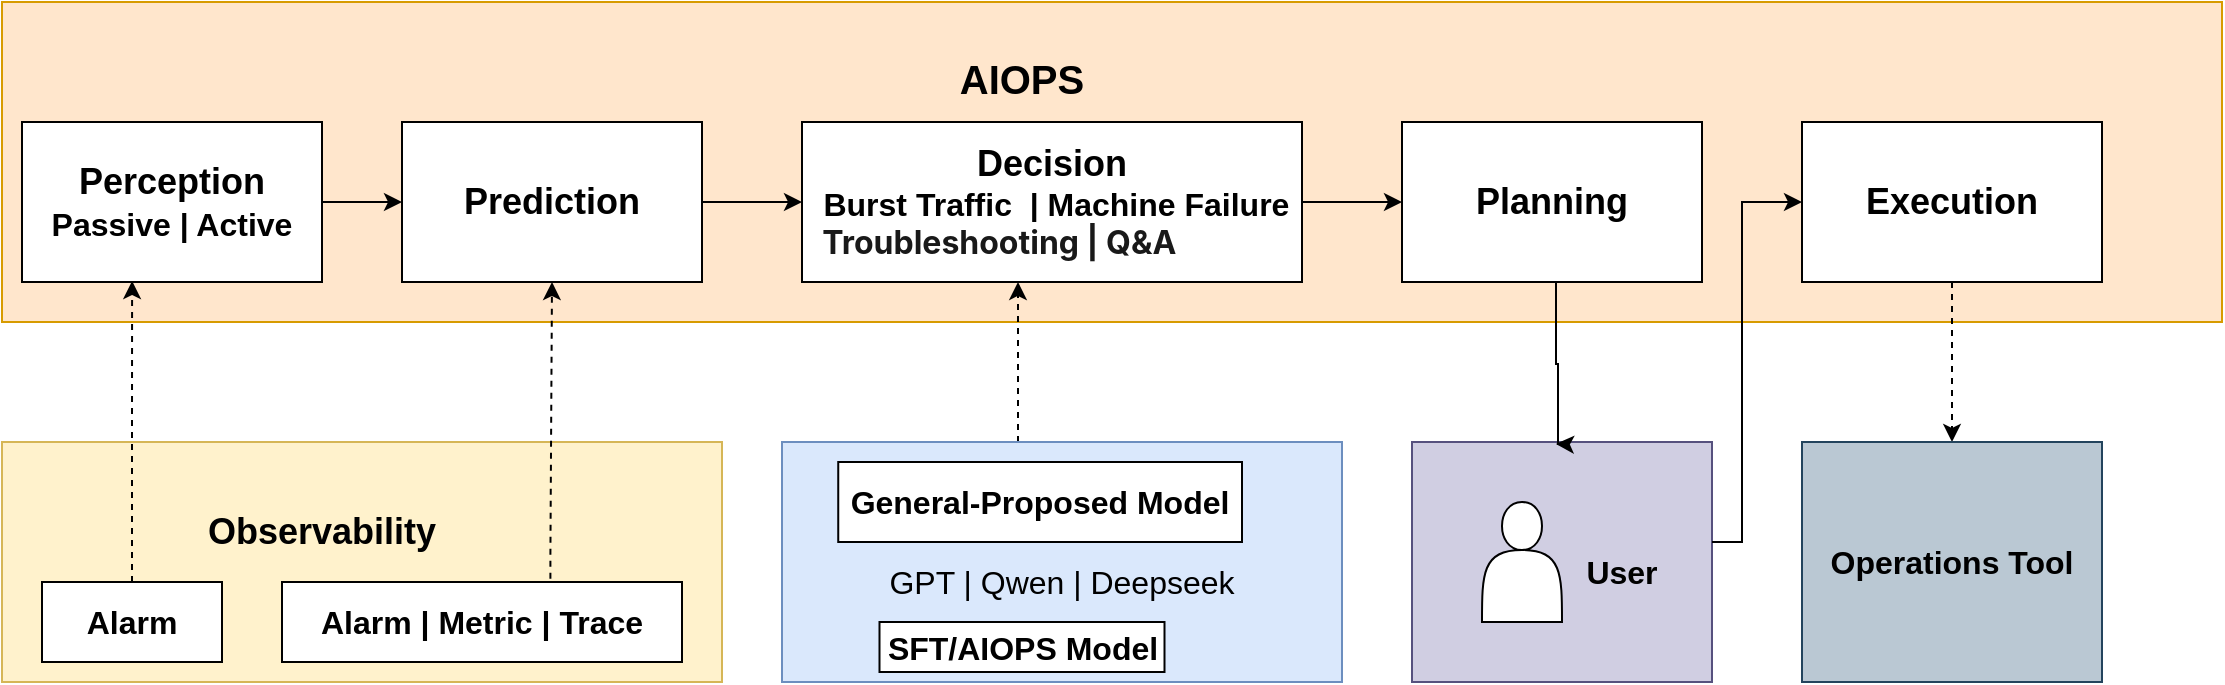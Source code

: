 <mxfile version="26.2.12">
  <diagram name="第 1 页" id="Oh0Vvxp9HUmxSkq_ZDcn">
    <mxGraphModel dx="1733" dy="1007" grid="1" gridSize="10" guides="1" tooltips="1" connect="1" arrows="1" fold="1" page="1" pageScale="1" pageWidth="2339" pageHeight="3300" math="0" shadow="0">
      <root>
        <mxCell id="0" />
        <mxCell id="1" parent="0" />
        <mxCell id="u5_doABSU_G4B-5TbRay-16" value="" style="rounded=0;whiteSpace=wrap;html=1;fillColor=#d0cee2;strokeColor=#56517e;" vertex="1" parent="1">
          <mxGeometry x="935" y="380" width="150" height="120" as="geometry" />
        </mxCell>
        <mxCell id="u5_doABSU_G4B-5TbRay-1" value="" style="rounded=0;whiteSpace=wrap;html=1;fillColor=#fff2cc;strokeColor=#d6b656;" vertex="1" parent="1">
          <mxGeometry x="230" y="380" width="360" height="120" as="geometry" />
        </mxCell>
        <mxCell id="u5_doABSU_G4B-5TbRay-5" value="" style="rounded=0;whiteSpace=wrap;html=1;fillColor=#ffe6cc;strokeColor=#d79b00;" vertex="1" parent="1">
          <mxGeometry x="230" y="160" width="1110" height="160" as="geometry" />
        </mxCell>
        <mxCell id="u5_doABSU_G4B-5TbRay-21" value="" style="edgeStyle=orthogonalEdgeStyle;rounded=0;orthogonalLoop=1;jettySize=auto;html=1;entryX=0.367;entryY=0.994;entryDx=0;entryDy=0;entryPerimeter=0;dashed=1;" edge="1" parent="1" source="u5_doABSU_G4B-5TbRay-2" target="u5_doABSU_G4B-5TbRay-12">
          <mxGeometry relative="1" as="geometry" />
        </mxCell>
        <mxCell id="u5_doABSU_G4B-5TbRay-2" value="&lt;font style=&quot;font-size: 16px;&quot;&gt;&lt;b&gt;Alarm&lt;/b&gt;&lt;/font&gt;" style="rounded=0;whiteSpace=wrap;html=1;" vertex="1" parent="1">
          <mxGeometry x="250" y="450" width="90" height="40" as="geometry" />
        </mxCell>
        <mxCell id="u5_doABSU_G4B-5TbRay-25" value="" style="edgeStyle=orthogonalEdgeStyle;rounded=0;orthogonalLoop=1;jettySize=auto;html=1;entryX=0.5;entryY=1;entryDx=0;entryDy=0;exitX=0.671;exitY=-0.04;exitDx=0;exitDy=0;exitPerimeter=0;dashed=1;" edge="1" parent="1" source="u5_doABSU_G4B-5TbRay-3" target="u5_doABSU_G4B-5TbRay-11">
          <mxGeometry relative="1" as="geometry">
            <Array as="points">
              <mxPoint x="504" y="437" />
              <mxPoint x="505" y="437" />
            </Array>
          </mxGeometry>
        </mxCell>
        <mxCell id="u5_doABSU_G4B-5TbRay-3" value="&lt;font style=&quot;font-size: 16px;&quot;&gt;&lt;b&gt;Alarm | Metric | Trace&lt;/b&gt;&lt;/font&gt;" style="rounded=0;whiteSpace=wrap;html=1;" vertex="1" parent="1">
          <mxGeometry x="370" y="450" width="200" height="40" as="geometry" />
        </mxCell>
        <mxCell id="u5_doABSU_G4B-5TbRay-4" value="&lt;font style=&quot;font-size: 18px;&quot;&gt;&lt;b&gt;Observability&lt;/b&gt;&lt;/font&gt;" style="text;html=1;align=center;verticalAlign=middle;whiteSpace=wrap;rounded=0;" vertex="1" parent="1">
          <mxGeometry x="360" y="410" width="60" height="30" as="geometry" />
        </mxCell>
        <mxCell id="u5_doABSU_G4B-5TbRay-32" value="" style="edgeStyle=orthogonalEdgeStyle;rounded=0;orthogonalLoop=1;jettySize=auto;html=1;" edge="1" parent="1" source="u5_doABSU_G4B-5TbRay-8" target="u5_doABSU_G4B-5TbRay-13">
          <mxGeometry relative="1" as="geometry" />
        </mxCell>
        <mxCell id="u5_doABSU_G4B-5TbRay-8" value="&lt;div&gt;&lt;span style=&quot;font-size: 18px;&quot;&gt;&lt;b&gt;&lt;br&gt;&lt;/b&gt;&lt;/span&gt;&lt;/div&gt;&lt;div&gt;&lt;span style=&quot;font-size: 18px;&quot;&gt;&lt;b&gt;Decision&lt;/b&gt;&lt;/span&gt;&lt;/div&gt;&lt;div style=&quot;text-align: left;&quot;&gt;&lt;font style=&quot;font-size: 16px;&quot;&gt;&lt;b&gt;&amp;nbsp;Burst Traffic&amp;nbsp; | Machine Failure&lt;/b&gt;&lt;/font&gt;&lt;/div&gt;&lt;div style=&quot;text-align: left;&quot;&gt;&lt;font style=&quot;font-size: 16px;&quot;&gt;&lt;b&gt;&lt;span style=&quot;caret-color: rgba(0, 0, 0, 0.9); color: rgba(0, 0, 0, 0.9); font-family: &amp;quot;PingFang SC&amp;quot;, -apple-system, BlinkMacSystemFont, &amp;quot;Segoe UI&amp;quot;, Roboto, Ubuntu, &amp;quot;Helvetica Neue&amp;quot;, Helvetica, Arial, &amp;quot;Hiragino Sans GB&amp;quot;, &amp;quot;Microsoft YaHei UI&amp;quot;, &amp;quot;Microsoft YaHei&amp;quot;, &amp;quot;Source Han Sans CN&amp;quot;, sans-serif; background-color: rgb(255, 255, 255);&quot;&gt;&amp;nbsp;Troubleshooting&amp;nbsp;&lt;/span&gt;&lt;span style=&quot;background-color: light-dark(rgb(255, 255, 255), rgb(18, 18, 18)); color: light-dark(rgba(0, 0, 0, 0.9), rgb(237, 237, 237)); font-family: &amp;quot;PingFang SC&amp;quot;, -apple-system, BlinkMacSystemFont, &amp;quot;Segoe UI&amp;quot;, Roboto, Ubuntu, &amp;quot;Helvetica Neue&amp;quot;, Helvetica, Arial, &amp;quot;Hiragino Sans GB&amp;quot;, &amp;quot;Microsoft YaHei UI&amp;quot;, &amp;quot;Microsoft YaHei&amp;quot;, &amp;quot;Source Han Sans CN&amp;quot;, sans-serif; caret-color: light-dark(rgba(0, 0, 0, 0.9), rgb(237, 237, 237));&quot;&gt;| Q&amp;amp;A&lt;/span&gt;&lt;/b&gt;&lt;/font&gt;&lt;/div&gt;&lt;div&gt;&lt;span style=&quot;font-size: 18px;&quot;&gt;&lt;br&gt;&lt;/span&gt;&lt;/div&gt;" style="rounded=0;whiteSpace=wrap;html=1;" vertex="1" parent="1">
          <mxGeometry x="630" y="220" width="250" height="80" as="geometry" />
        </mxCell>
        <mxCell id="u5_doABSU_G4B-5TbRay-31" value="" style="edgeStyle=orthogonalEdgeStyle;rounded=0;orthogonalLoop=1;jettySize=auto;html=1;" edge="1" parent="1" source="u5_doABSU_G4B-5TbRay-11" target="u5_doABSU_G4B-5TbRay-8">
          <mxGeometry relative="1" as="geometry" />
        </mxCell>
        <mxCell id="u5_doABSU_G4B-5TbRay-11" value="&lt;div&gt;&lt;b style=&quot;&quot;&gt;&lt;font style=&quot;font-size: 18px;&quot;&gt;Prediction&lt;/font&gt;&lt;/b&gt;&lt;/div&gt;" style="rounded=0;whiteSpace=wrap;html=1;" vertex="1" parent="1">
          <mxGeometry x="430" y="220" width="150" height="80" as="geometry" />
        </mxCell>
        <mxCell id="u5_doABSU_G4B-5TbRay-30" value="" style="edgeStyle=orthogonalEdgeStyle;rounded=0;orthogonalLoop=1;jettySize=auto;html=1;" edge="1" parent="1" source="u5_doABSU_G4B-5TbRay-12" target="u5_doABSU_G4B-5TbRay-11">
          <mxGeometry relative="1" as="geometry" />
        </mxCell>
        <mxCell id="u5_doABSU_G4B-5TbRay-12" value="&lt;font style=&quot;font-size: 18px;&quot;&gt;&lt;b&gt;Perception&lt;/b&gt;&lt;/font&gt;&lt;div&gt;&lt;font style=&quot;font-size: 16px;&quot;&gt;&lt;b&gt;Passive | Active&lt;/b&gt;&lt;/font&gt;&lt;/div&gt;" style="rounded=0;whiteSpace=wrap;html=1;" vertex="1" parent="1">
          <mxGeometry x="240" y="220" width="150" height="80" as="geometry" />
        </mxCell>
        <mxCell id="u5_doABSU_G4B-5TbRay-45" value="" style="edgeStyle=orthogonalEdgeStyle;rounded=0;orthogonalLoop=1;jettySize=auto;html=1;entryX=0.44;entryY=0.008;entryDx=0;entryDy=0;entryPerimeter=0;" edge="1" parent="1">
          <mxGeometry relative="1" as="geometry">
            <mxPoint x="1011" y="300" as="sourcePoint" />
            <mxPoint x="1007" y="380.96" as="targetPoint" />
            <Array as="points">
              <mxPoint x="1007" y="300" />
              <mxPoint x="1007" y="341" />
              <mxPoint x="1008" y="381" />
            </Array>
          </mxGeometry>
        </mxCell>
        <mxCell id="u5_doABSU_G4B-5TbRay-13" value="&lt;span style=&quot;font-size: 18px;&quot;&gt;&lt;b&gt;Planning&lt;/b&gt;&lt;/span&gt;" style="rounded=0;whiteSpace=wrap;html=1;" vertex="1" parent="1">
          <mxGeometry x="930" y="220" width="150" height="80" as="geometry" />
        </mxCell>
        <mxCell id="u5_doABSU_G4B-5TbRay-40" value="" style="edgeStyle=orthogonalEdgeStyle;rounded=0;orthogonalLoop=1;jettySize=auto;html=1;dashed=1;" edge="1" parent="1" source="u5_doABSU_G4B-5TbRay-14" target="u5_doABSU_G4B-5TbRay-19">
          <mxGeometry relative="1" as="geometry" />
        </mxCell>
        <mxCell id="u5_doABSU_G4B-5TbRay-14" value="&lt;span style=&quot;font-size: 18px;&quot;&gt;&lt;b&gt;Execution&lt;/b&gt;&lt;/span&gt;" style="rounded=0;whiteSpace=wrap;html=1;" vertex="1" parent="1">
          <mxGeometry x="1130" y="220" width="150" height="80" as="geometry" />
        </mxCell>
        <mxCell id="u5_doABSU_G4B-5TbRay-34" value="" style="edgeStyle=orthogonalEdgeStyle;rounded=0;orthogonalLoop=1;jettySize=auto;html=1;dashed=1;" edge="1" parent="1" source="u5_doABSU_G4B-5TbRay-15" target="u5_doABSU_G4B-5TbRay-8">
          <mxGeometry relative="1" as="geometry">
            <Array as="points">
              <mxPoint x="738" y="320" />
              <mxPoint x="738" y="320" />
            </Array>
          </mxGeometry>
        </mxCell>
        <mxCell id="u5_doABSU_G4B-5TbRay-15" value="&lt;div&gt;&lt;font style=&quot;font-size: 16px;&quot;&gt;&lt;br&gt;&lt;/font&gt;&lt;/div&gt;&lt;font style=&quot;font-size: 16px;&quot;&gt;GPT | Qwen | Deepseek&lt;/font&gt;" style="rounded=0;whiteSpace=wrap;html=1;fillColor=#dae8fc;strokeColor=#6c8ebf;" vertex="1" parent="1">
          <mxGeometry x="620" y="380" width="280" height="120" as="geometry" />
        </mxCell>
        <mxCell id="u5_doABSU_G4B-5TbRay-39" value="" style="edgeStyle=orthogonalEdgeStyle;rounded=0;orthogonalLoop=1;jettySize=auto;html=1;" edge="1" parent="1" source="u5_doABSU_G4B-5TbRay-16">
          <mxGeometry relative="1" as="geometry">
            <mxPoint x="1130" y="260" as="targetPoint" />
            <Array as="points">
              <mxPoint x="1100" y="430" />
              <mxPoint x="1100" y="260" />
            </Array>
          </mxGeometry>
        </mxCell>
        <mxCell id="u5_doABSU_G4B-5TbRay-17" value="" style="shape=actor;whiteSpace=wrap;html=1;" vertex="1" parent="1">
          <mxGeometry x="970" y="410" width="40" height="60" as="geometry" />
        </mxCell>
        <mxCell id="u5_doABSU_G4B-5TbRay-18" value="&lt;font style=&quot;font-size: 16px;&quot;&gt;&lt;b&gt;User&lt;/b&gt;&lt;/font&gt;" style="text;html=1;align=center;verticalAlign=middle;whiteSpace=wrap;rounded=0;" vertex="1" parent="1">
          <mxGeometry x="1010" y="430" width="60" height="30" as="geometry" />
        </mxCell>
        <mxCell id="u5_doABSU_G4B-5TbRay-19" value="&lt;font style=&quot;font-size: 16px;&quot;&gt;&lt;b&gt;Operations Tool&lt;/b&gt;&lt;/font&gt;" style="rounded=0;whiteSpace=wrap;html=1;fillColor=#bac8d3;strokeColor=#23445d;" vertex="1" parent="1">
          <mxGeometry x="1130" y="380" width="150" height="120" as="geometry" />
        </mxCell>
        <mxCell id="u5_doABSU_G4B-5TbRay-27" value="&lt;font style=&quot;font-size: 20px;&quot;&gt;&lt;b style=&quot;&quot;&gt;AIOPS&lt;/b&gt;&lt;/font&gt;" style="text;html=1;align=center;verticalAlign=middle;whiteSpace=wrap;rounded=0;" vertex="1" parent="1">
          <mxGeometry x="710" y="183" width="60" height="30" as="geometry" />
        </mxCell>
        <mxCell id="u5_doABSU_G4B-5TbRay-28" value="&lt;font style=&quot;font-size: 16px;&quot;&gt;&lt;b&gt;SFT/AIOPS Model&lt;/b&gt;&lt;/font&gt;" style="rounded=0;whiteSpace=wrap;html=1;" vertex="1" parent="1">
          <mxGeometry x="668.75" y="470" width="142.5" height="25" as="geometry" />
        </mxCell>
        <mxCell id="u5_doABSU_G4B-5TbRay-29" value="&lt;font style=&quot;font-size: 16px;&quot;&gt;&lt;b&gt;General-Proposed Model&lt;/b&gt;&lt;/font&gt;" style="rounded=0;whiteSpace=wrap;html=1;" vertex="1" parent="1">
          <mxGeometry x="648.12" y="390" width="201.88" height="40" as="geometry" />
        </mxCell>
      </root>
    </mxGraphModel>
  </diagram>
</mxfile>
